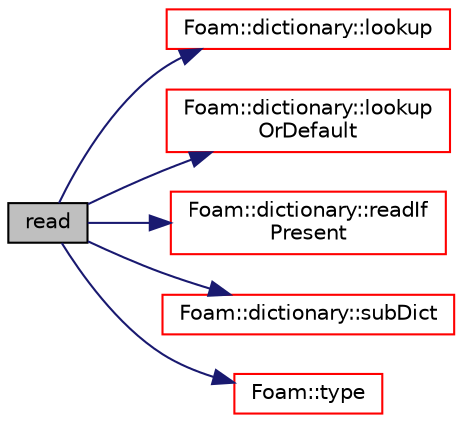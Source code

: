 digraph "read"
{
  bgcolor="transparent";
  edge [fontname="Helvetica",fontsize="10",labelfontname="Helvetica",labelfontsize="10"];
  node [fontname="Helvetica",fontsize="10",shape=record];
  rankdir="LR";
  Node1 [label="read",height=0.2,width=0.4,color="black", fillcolor="grey75", style="filled", fontcolor="black"];
  Node1 -> Node2 [color="midnightblue",fontsize="10",style="solid",fontname="Helvetica"];
  Node2 [label="Foam::dictionary::lookup",height=0.2,width=0.4,color="red",URL="$a00530.html#a8baab402d653d6e789f67c57e23a5b59",tooltip="Find and return an entry data stream. "];
  Node1 -> Node3 [color="midnightblue",fontsize="10",style="solid",fontname="Helvetica"];
  Node3 [label="Foam::dictionary::lookup\lOrDefault",height=0.2,width=0.4,color="red",URL="$a00530.html#ab188313de67c2c7ad4a5e8151eefb49d",tooltip="Find and return a T,. "];
  Node1 -> Node4 [color="midnightblue",fontsize="10",style="solid",fontname="Helvetica"];
  Node4 [label="Foam::dictionary::readIf\lPresent",height=0.2,width=0.4,color="red",URL="$a00530.html#ac3502a72e9d1a84f63c4919b78595cd4",tooltip="Find an entry if present, and assign to T. "];
  Node1 -> Node5 [color="midnightblue",fontsize="10",style="solid",fontname="Helvetica"];
  Node5 [label="Foam::dictionary::subDict",height=0.2,width=0.4,color="red",URL="$a00530.html#a42a549aa3e2c88399585b6462f6dbeb3",tooltip="Find and return a sub-dictionary. "];
  Node1 -> Node6 [color="midnightblue",fontsize="10",style="solid",fontname="Helvetica"];
  Node6 [label="Foam::type",height=0.2,width=0.4,color="red",URL="$a10974.html#aec48583af672626378f501eb9fc32cd1",tooltip="Return the file type: DIRECTORY or FILE. "];
}
